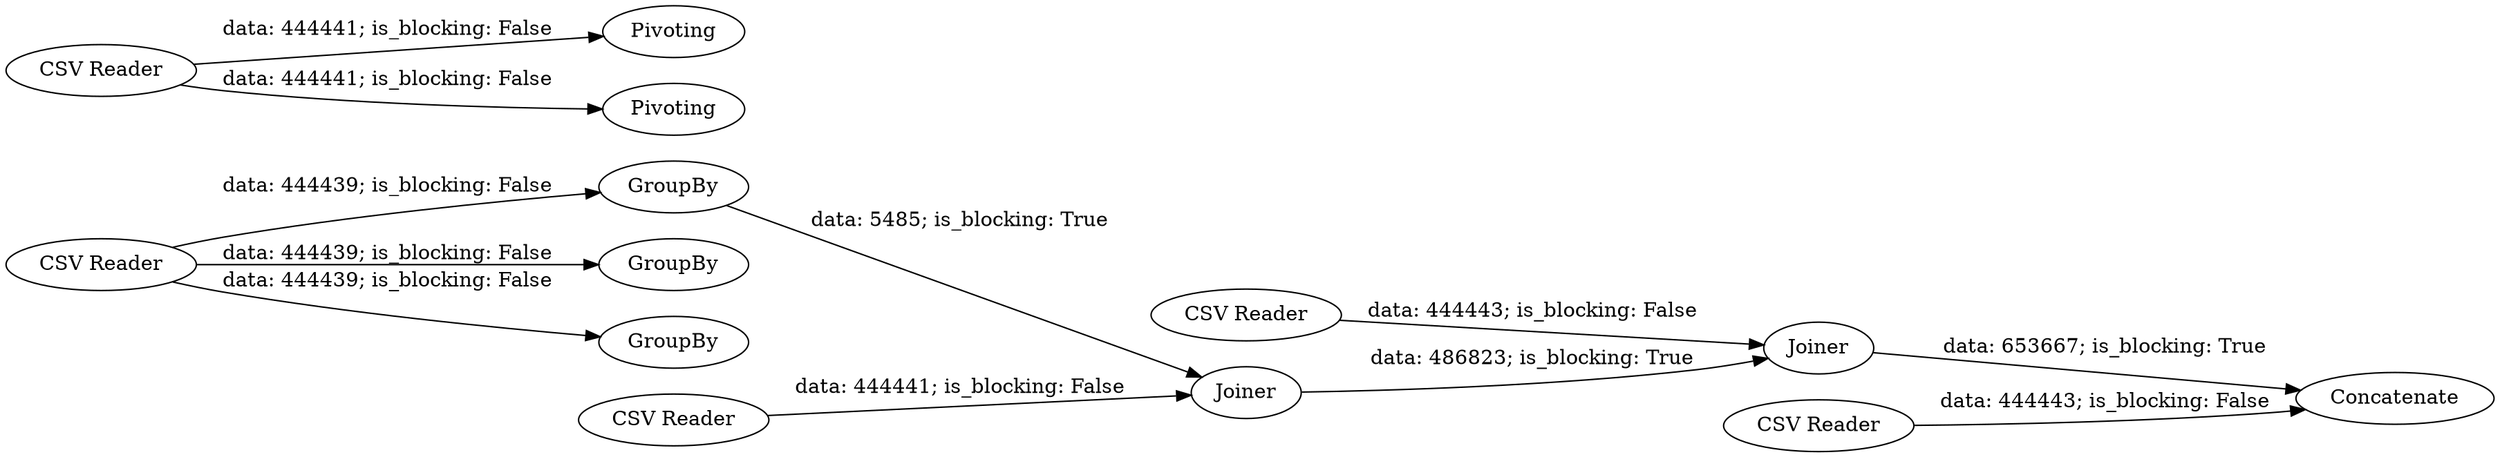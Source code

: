 digraph {
	"5786754099883826324_44" [label="CSV Reader"]
	"5786754099883826324_37" [label=GroupBy]
	"5786754099883826324_41" [label=GroupBy]
	"5786754099883826324_48" [label=Pivoting]
	"5786754099883826324_49" [label="CSV Reader"]
	"5786754099883826324_43" [label=Joiner]
	"5786754099883826324_45" [label=Joiner]
	"5786754099883826324_38" [label=GroupBy]
	"5786754099883826324_47" [label=Pivoting]
	"5786754099883826324_40" [label="CSV Reader"]
	"5786754099883826324_46" [label="CSV Reader"]
	"5786754099883826324_50" [label=Concatenate]
	"5786754099883826324_42" [label="CSV Reader"]
	"5786754099883826324_49" -> "5786754099883826324_50" [label="data: 444443; is_blocking: False"]
	"5786754099883826324_40" -> "5786754099883826324_37" [label="data: 444439; is_blocking: False"]
	"5786754099883826324_40" -> "5786754099883826324_38" [label="data: 444439; is_blocking: False"]
	"5786754099883826324_44" -> "5786754099883826324_45" [label="data: 444443; is_blocking: False"]
	"5786754099883826324_40" -> "5786754099883826324_41" [label="data: 444439; is_blocking: False"]
	"5786754099883826324_46" -> "5786754099883826324_48" [label="data: 444441; is_blocking: False"]
	"5786754099883826324_46" -> "5786754099883826324_47" [label="data: 444441; is_blocking: False"]
	"5786754099883826324_45" -> "5786754099883826324_50" [label="data: 653667; is_blocking: True"]
	"5786754099883826324_42" -> "5786754099883826324_43" [label="data: 444441; is_blocking: False"]
	"5786754099883826324_43" -> "5786754099883826324_45" [label="data: 486823; is_blocking: True"]
	"5786754099883826324_37" -> "5786754099883826324_43" [label="data: 5485; is_blocking: True"]
	rankdir=LR
}
